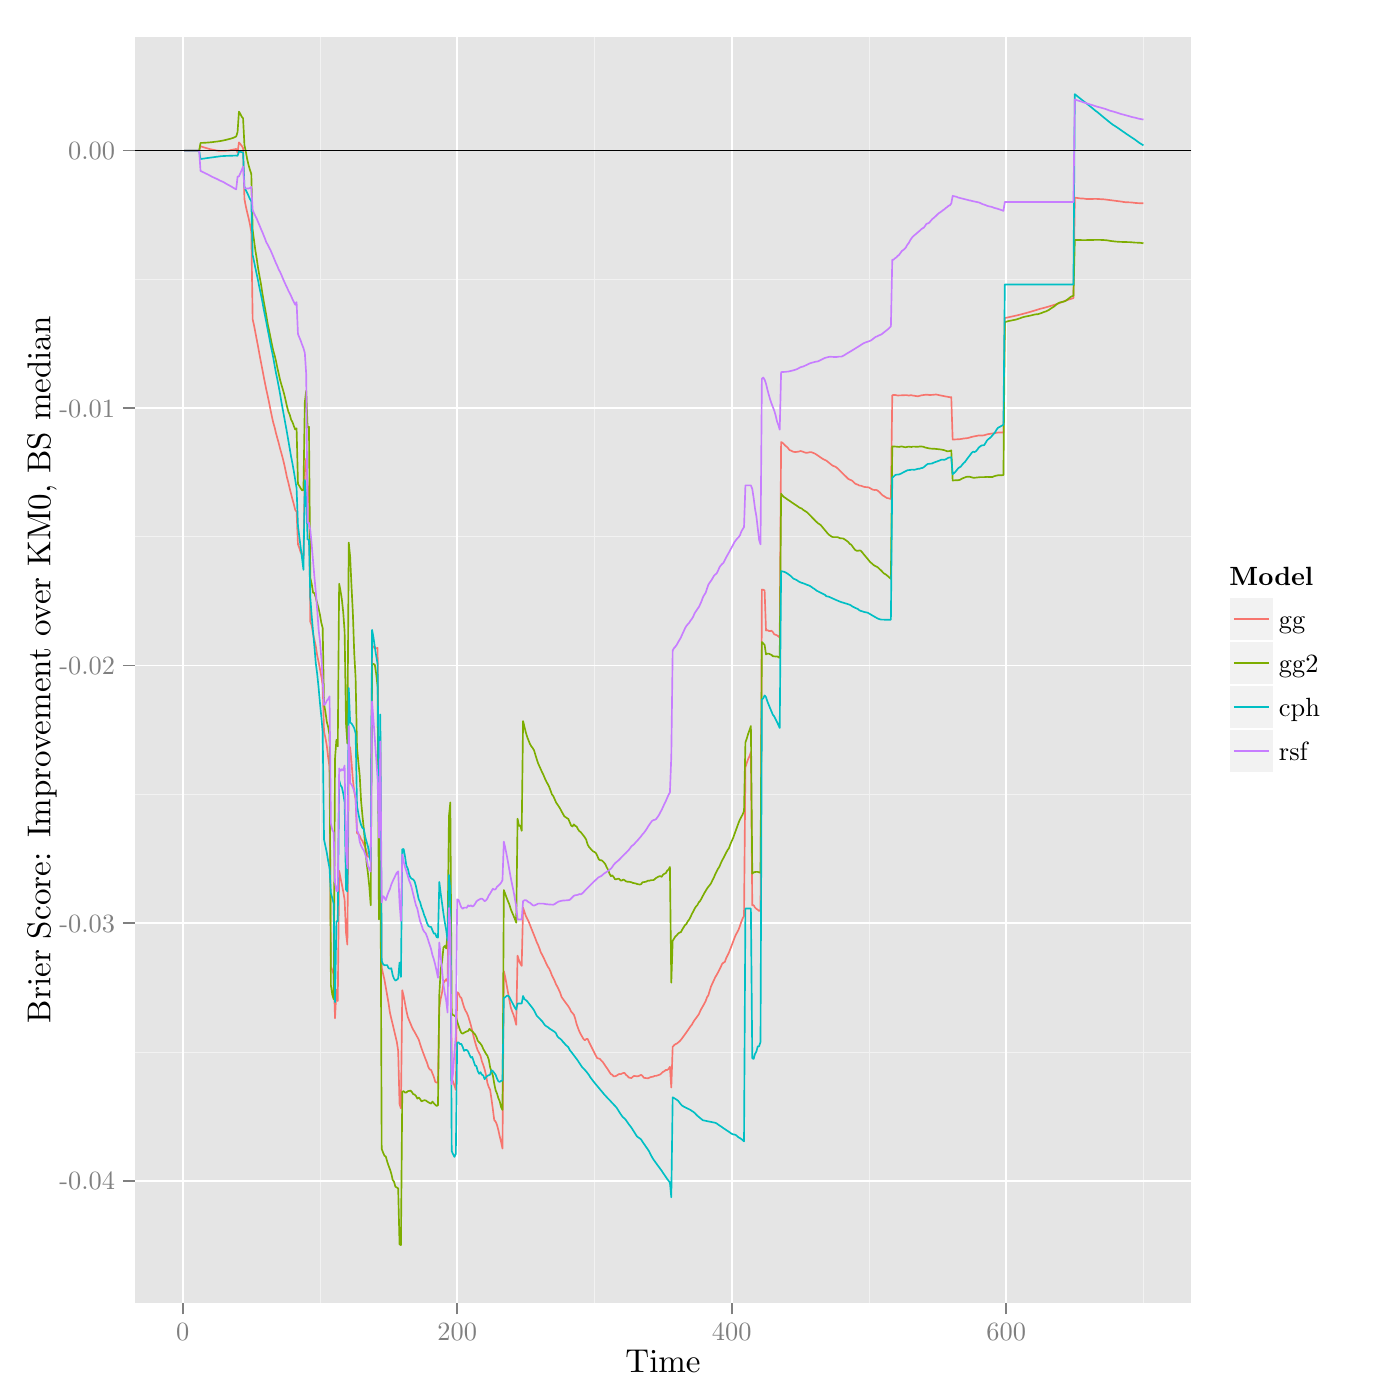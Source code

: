 % Created by tikzDevice version 0.7.0 on 2015-01-16 16:20:10
% !TEX encoding = UTF-8 Unicode
\documentclass[11pt]{memoir}
\nonstopmode

\usepackage{tikz}

\usepackage[active,tightpage,psfixbb]{preview}

\PreviewEnvironment{pgfpicture}

\setlength\PreviewBorder{0pt}

\usepackage{amsmath}
\newcommand{\SweaveOpts}[1]{}  % do not interfere with LaTeX
\newcommand{\SweaveInput}[1]{} % because they are not real TeX commands
\newcommand{\Sexpr}[1]{}       % will only be parsed by R


\usepackage{geometry}
\usepackage{amsmath}
\usepackage{lscape}
\geometry{verbose,tmargin=2.5cm,bmargin=2.5cm,lmargin=2.5cm,rmargin=2.5cm}


\begin{document}

\begin{tikzpicture}[x=1pt,y=1pt]
\definecolor[named]{fillColor}{rgb}{1.00,1.00,1.00}
\path[use as bounding box,fill=fillColor,fill opacity=0.00] (0,0) rectangle (505.89,505.89);
\begin{scope}
\path[clip] (  0.00,  0.00) rectangle (505.89,505.89);
\definecolor[named]{drawColor}{rgb}{1.00,1.00,1.00}
\definecolor[named]{fillColor}{rgb}{1.00,1.00,1.00}

\path[draw=drawColor,line width= 0.6pt,line join=round,line cap=round,fill=fillColor] (  0.00,  0.00) rectangle (505.89,505.89);
\end{scope}
\begin{scope}
\path[clip] ( 48.65, 35.17) rectangle (430.54,492.64);
\definecolor[named]{fillColor}{rgb}{0.90,0.90,0.90}

\path[fill=fillColor] ( 48.65, 35.17) rectangle (430.54,492.64);
\definecolor[named]{drawColor}{rgb}{0.95,0.95,0.95}

\path[draw=drawColor,line width= 0.3pt,line join=round] ( 48.65,125.76) --
	(430.54,125.76);

\path[draw=drawColor,line width= 0.3pt,line join=round] ( 48.65,218.82) --
	(430.54,218.82);

\path[draw=drawColor,line width= 0.3pt,line join=round] ( 48.65,311.88) --
	(430.54,311.88);

\path[draw=drawColor,line width= 0.3pt,line join=round] ( 48.65,404.94) --
	(430.54,404.94);

\path[draw=drawColor,line width= 0.3pt,line join=round] (115.61, 35.17) --
	(115.61,492.64);

\path[draw=drawColor,line width= 0.3pt,line join=round] (214.80, 35.17) --
	(214.80,492.64);

\path[draw=drawColor,line width= 0.3pt,line join=round] (313.99, 35.17) --
	(313.99,492.64);

\path[draw=drawColor,line width= 0.3pt,line join=round] (413.18, 35.17) --
	(413.18,492.64);
\definecolor[named]{drawColor}{rgb}{1.00,1.00,1.00}

\path[draw=drawColor,line width= 0.6pt,line join=round] ( 48.65, 79.23) --
	(430.54, 79.23);

\path[draw=drawColor,line width= 0.6pt,line join=round] ( 48.65,172.29) --
	(430.54,172.29);

\path[draw=drawColor,line width= 0.6pt,line join=round] ( 48.65,265.35) --
	(430.54,265.35);

\path[draw=drawColor,line width= 0.6pt,line join=round] ( 48.65,358.41) --
	(430.54,358.41);

\path[draw=drawColor,line width= 0.6pt,line join=round] ( 48.65,451.46) --
	(430.54,451.46);

\path[draw=drawColor,line width= 0.6pt,line join=round] ( 66.01, 35.17) --
	( 66.01,492.64);

\path[draw=drawColor,line width= 0.6pt,line join=round] (165.20, 35.17) --
	(165.20,492.64);

\path[draw=drawColor,line width= 0.6pt,line join=round] (264.39, 35.17) --
	(264.39,492.64);

\path[draw=drawColor,line width= 0.6pt,line join=round] (363.58, 35.17) --
	(363.58,492.64);
\definecolor[named]{drawColor}{rgb}{0.97,0.46,0.43}

\path[draw=drawColor,line width= 0.6pt,line join=round] ( 66.51,451.46) --
	( 67.00,451.46) --
	( 67.50,451.46) --
	( 67.99,451.46) --
	( 68.49,451.46) --
	( 68.99,451.46) --
	( 69.48,451.46) --
	( 69.98,451.46) --
	( 70.47,451.46) --
	( 70.97,451.46) --
	( 71.47,451.46) --
	( 71.96,451.46) --
	( 72.46,453.05) --
	( 72.95,452.88) --
	( 73.45,452.71) --
	( 73.95,452.56) --
	( 74.44,452.41) --
	( 74.94,452.26) --
	( 75.43,452.12) --
	( 75.93,451.99) --
	( 76.43,451.88) --
	( 76.92,451.77) --
	( 77.42,451.67) --
	( 77.91,451.58) --
	( 78.41,451.49) --
	( 78.91,451.42) --
	( 79.40,451.38) --
	( 79.90,451.36) --
	( 80.39,451.35) --
	( 80.89,451.36) --
	( 81.39,451.41) --
	( 81.88,451.45) --
	( 82.38,451.47) --
	( 82.87,451.51) --
	( 83.37,451.65) --
	( 83.86,451.76) --
	( 84.36,451.85) --
	( 84.86,451.93) --
	( 85.35,452.10) --
	( 85.85,450.69) --
	( 86.34,454.45) --
	( 86.84,453.87) --
	( 87.34,453.16) --
	( 87.83,452.41) --
	( 88.33,433.94) --
	( 88.82,431.38) --
	( 89.32,429.14) --
	( 89.82,427.11) --
	( 90.31,424.86) --
	( 90.81,422.02) --
	( 91.30,390.47) --
	( 91.80,388.28) --
	( 92.30,385.63) --
	( 92.79,383.08) --
	( 93.29,380.44) --
	( 93.78,377.76) --
	( 94.28,375.06) --
	( 94.78,372.54) --
	( 95.27,369.92) --
	( 95.77,367.36) --
	( 96.26,364.94) --
	( 96.76,362.70) --
	( 97.26,360.29) --
	( 97.75,357.78) --
	( 98.25,355.35) --
	( 98.74,353.16) --
	( 99.24,351.45) --
	( 99.74,349.31) --
	(100.23,347.51) --
	(100.73,345.70) --
	(101.22,343.72) --
	(101.72,341.98) --
	(102.22,340.10) --
	(102.71,338.06) --
	(103.21,335.76) --
	(103.70,333.38) --
	(104.20,331.47) --
	(104.69,329.35) --
	(105.19,327.39) --
	(105.69,325.41) --
	(106.18,323.64) --
	(106.68,321.64) --
	(107.17,320.97) --
	(107.67,309.20) --
	(108.17,307.83) --
	(108.66,306.28) --
	(109.16,305.47) --
	(109.65,303.93) --
	(110.15,335.05) --
	(110.65,340.19) --
	(111.14,330.81) --
	(111.64,328.45) --
	(112.13,281.24) --
	(112.63,279.88) --
	(113.13,276.76) --
	(113.62,274.63) --
	(114.12,272.31) --
	(114.61,269.07) --
	(115.11,266.81) --
	(115.61,264.17) --
	(116.10,261.47) --
	(116.60,258.31) --
	(117.09,241.42) --
	(117.59,239.27) --
	(118.09,236.44) --
	(118.58,232.19) --
	(119.08,228.66) --
	(119.57,156.57) --
	(120.07,155.40) --
	(120.57,153.83) --
	(121.06,137.91) --
	(121.56,148.30) --
	(122.05,144.17) --
	(122.55,191.23) --
	(123.05,188.57) --
	(123.54,186.23) --
	(124.04,183.66) --
	(124.53,180.72) --
	(125.03,168.82) --
	(125.52,164.56) --
	(126.02,228.06) --
	(126.52,235.88) --
	(127.01,230.56) --
	(127.51,224.10) --
	(128.00,219.94) --
	(128.50,216.95) --
	(129.00,204.93) --
	(129.49,204.47) --
	(129.99,203.88) --
	(130.48,202.66) --
	(130.98,202.00) --
	(131.48,200.70) --
	(131.97,199.72) --
	(132.47,198.09) --
	(132.96,196.25) --
	(133.46,196.37) --
	(133.96,195.51) --
	(134.45,271.29) --
	(134.95,272.29) --
	(135.44,272.03) --
	(135.94,271.58) --
	(136.44,271.76) --
	(136.93,214.66) --
	(137.43,239.63) --
	(137.92,156.25) --
	(138.42,153.99) --
	(138.92,151.88) --
	(139.41,149.08) --
	(139.91,146.23) --
	(140.40,143.41) --
	(140.90,139.98) --
	(141.40,137.81) --
	(141.89,135.79) --
	(142.39,133.66) --
	(142.88,131.60) --
	(143.38,129.46) --
	(143.88,126.15) --
	(144.37,106.97) --
	(144.87,105.36) --
	(145.36,148.07) --
	(145.86,145.99) --
	(146.35,143.31) --
	(146.85,140.65) --
	(147.35,138.44) --
	(147.84,137.20) --
	(148.34,135.99) --
	(148.83,134.81) --
	(149.33,133.77) --
	(149.83,132.98) --
	(150.32,132.04) --
	(150.82,131.12) --
	(151.31,130.24) --
	(151.81,128.62) --
	(152.31,127.10) --
	(152.80,125.74) --
	(153.30,124.42) --
	(153.79,123.14) --
	(154.29,121.88) --
	(154.79,120.29) --
	(155.28,119.44) --
	(155.78,119.26) --
	(156.27,118.00) --
	(156.77,116.76) --
	(157.27,114.94) --
	(157.76,114.72) --
	(158.26,114.75) --
	(158.75,141.92) --
	(159.25,145.03) --
	(159.75,147.31) --
	(160.24,150.63) --
	(160.74,151.37) --
	(161.23,152.07) --
	(161.73,151.20) --
	(162.23,187.87) --
	(162.72,188.40) --
	(163.22,116.21) --
	(163.71,115.09) --
	(164.21,113.61) --
	(164.71,112.06) --
	(165.20,147.36) --
	(165.70,146.99) --
	(166.19,145.73) --
	(166.69,145.32) --
	(167.18,143.61) --
	(167.68,141.93) --
	(168.18,140.71) --
	(168.67,139.93) --
	(169.17,138.67) --
	(169.66,137.11) --
	(170.16,135.38) --
	(170.66,133.35) --
	(171.15,131.26) --
	(171.65,129.41) --
	(172.14,127.71) --
	(172.64,126.31) --
	(173.14,125.36) --
	(173.63,124.36) --
	(174.13,122.37) --
	(174.62,121.10) --
	(175.12,119.47) --
	(175.62,117.37) --
	(176.11,114.64) --
	(176.61,113.11) --
	(177.10,112.15) --
	(177.60,108.72) --
	(178.10,105.03) --
	(178.59,101.17) --
	(179.09,100.60) --
	(179.58, 99.44) --
	(180.08, 97.55) --
	(180.58, 95.24) --
	(181.07, 93.25) --
	(181.57, 90.85) --
	(182.06,154.96) --
	(182.56,152.88) --
	(183.06,150.08) --
	(183.55,147.33) --
	(184.05,144.62) --
	(184.54,141.95) --
	(185.04,140.48) --
	(185.54,139.23) --
	(186.03,137.57) --
	(186.53,135.55) --
	(187.02,160.58) --
	(187.52,158.94) --
	(188.01,157.70) --
	(188.51,156.86) --
	(189.01,177.91) --
	(189.50,176.43) --
	(190.00,174.96) --
	(190.49,173.91) --
	(190.99,172.97) --
	(191.49,171.69) --
	(191.98,170.43) --
	(192.48,169.19) --
	(192.97,167.96) --
	(193.47,166.74) --
	(193.97,165.38) --
	(194.46,164.37) --
	(194.96,163.07) --
	(195.45,161.69) --
	(195.95,160.80) --
	(196.45,159.81) --
	(196.94,158.71) --
	(197.44,157.62) --
	(197.93,156.60) --
	(198.43,155.90) --
	(198.93,154.79) --
	(199.42,153.45) --
	(199.92,152.45) --
	(200.41,151.47) --
	(200.91,150.21) --
	(201.41,149.34) --
	(201.90,148.30) --
	(202.40,147.21) --
	(202.89,145.71) --
	(203.39,144.96) --
	(203.89,144.26) --
	(204.38,143.58) --
	(204.88,142.91) --
	(205.37,142.25) --
	(205.87,141.45) --
	(206.37,140.40) --
	(206.86,139.82) --
	(207.36,139.24) --
	(207.85,137.83) --
	(208.35,135.85) --
	(208.84,134.48) --
	(209.34,133.16) --
	(209.84,132.19) --
	(210.33,131.32) --
	(210.83,130.47) --
	(211.32,129.96) --
	(211.82,130.42) --
	(212.32,130.49) --
	(212.81,129.44) --
	(213.31,128.40) --
	(213.80,127.39) --
	(214.30,126.40) --
	(214.80,125.42) --
	(215.29,124.47) --
	(215.79,123.54) --
	(216.28,123.40) --
	(216.78,123.26) --
	(217.28,122.64) --
	(217.77,122.18) --
	(218.27,121.44) --
	(218.76,120.71) --
	(219.26,120.00) --
	(219.76,119.29) --
	(220.25,118.47) --
	(220.75,117.75) --
	(221.24,117.51) --
	(221.74,116.94) --
	(222.24,116.97) --
	(222.73,117.16) --
	(223.23,117.50) --
	(223.72,117.79) --
	(224.22,117.74) --
	(224.72,117.94) --
	(225.21,118.16) --
	(225.71,118.17) --
	(226.20,117.48) --
	(226.70,117.11) --
	(227.20,116.54) --
	(227.69,116.42) --
	(228.19,116.33) --
	(228.68,116.83) --
	(229.18,117.13) --
	(229.67,117.03) --
	(230.17,116.95) --
	(230.67,117.02) --
	(231.16,117.24) --
	(231.66,117.49) --
	(232.15,117.11) --
	(232.65,116.45) --
	(233.15,116.35) --
	(233.64,116.30) --
	(234.14,116.23) --
	(234.63,116.45) --
	(235.13,116.69) --
	(235.63,116.77) --
	(236.12,116.87) --
	(236.62,117.12) --
	(237.11,117.13) --
	(237.61,117.29) --
	(238.11,117.46) --
	(238.60,117.67) --
	(239.10,118.13) --
	(239.59,118.59) --
	(240.09,118.84) --
	(240.59,119.28) --
	(241.08,119.26) --
	(241.58,119.61) --
	(242.07,120.42) --
	(242.57,112.89) --
	(243.07,127.61) --
	(243.56,128.17) --
	(244.06,128.59) --
	(244.55,128.78) --
	(245.05,129.18) --
	(245.55,129.59) --
	(246.04,130.14) --
	(246.54,130.79) --
	(247.03,131.47) --
	(247.53,132.15) --
	(248.02,132.85) --
	(248.52,133.56) --
	(249.02,134.29) --
	(249.51,135.03) --
	(250.01,135.63) --
	(250.50,136.53) --
	(251.00,137.33) --
	(251.50,137.98) --
	(251.99,138.65) --
	(252.49,139.32) --
	(252.98,140.43) --
	(253.48,141.43) --
	(253.98,142.29) --
	(254.47,143.17) --
	(254.97,144.10) --
	(255.46,145.50) --
	(255.96,146.26) --
	(256.46,147.93) --
	(256.95,149.50) --
	(257.45,150.57) --
	(257.94,151.65) --
	(258.44,152.74) --
	(258.94,153.57) --
	(259.43,154.46) --
	(259.93,155.47) --
	(260.42,156.43) --
	(260.92,157.56) --
	(261.42,158.02) --
	(261.91,158.30) --
	(262.41,159.66) --
	(262.90,160.67) --
	(263.40,161.69) --
	(263.90,162.96) --
	(264.39,164.25) --
	(264.89,165.56) --
	(265.38,166.88) --
	(265.88,168.08) --
	(266.38,168.99) --
	(266.87,169.91) --
	(267.37,171.28) --
	(267.86,172.72) --
	(268.36,174.03) --
	(268.85,174.87) --
	(269.35,228.62) --
	(269.85,230.22) --
	(270.34,231.63) --
	(270.84,232.64) --
	(271.33,234.15) --
	(271.83,178.76) --
	(272.33,178.77) --
	(272.82,177.94) --
	(273.32,177.46) --
	(273.81,177.16) --
	(274.31,176.70) --
	(274.81,177.04) --
	(275.30,292.85) --
	(275.80,292.79) --
	(276.29,292.52) --
	(276.79,278.05) --
	(277.29,278.21) --
	(277.78,277.89) --
	(278.28,277.85) --
	(278.77,277.97) --
	(279.27,277.48) --
	(279.77,276.68) --
	(280.26,276.51) --
	(280.76,276.32) --
	(281.25,275.94) --
	(281.75,275.53) --
	(282.25,346.17) --
	(282.74,345.93) --
	(283.24,345.40) --
	(283.73,344.87) --
	(284.23,344.48) --
	(284.73,344.00) --
	(285.22,343.31) --
	(285.72,343.09) --
	(286.21,342.86) --
	(286.71,342.62) --
	(287.21,342.57) --
	(287.70,342.58) --
	(288.20,342.63) --
	(288.69,342.73) --
	(289.19,342.90) --
	(289.68,342.82) --
	(290.18,342.63) --
	(290.68,342.45) --
	(291.17,342.26) --
	(291.67,342.29) --
	(292.16,342.39) --
	(292.66,342.49) --
	(293.16,342.50) --
	(293.65,342.30) --
	(294.15,342.11) --
	(294.64,341.88) --
	(295.14,341.54) --
	(295.64,341.20) --
	(296.13,340.86) --
	(296.63,340.53) --
	(297.12,340.19) --
	(297.62,339.88) --
	(298.12,339.67) --
	(298.61,339.44) --
	(299.11,339.03) --
	(299.60,338.63) --
	(300.10,338.23) --
	(300.60,337.82) --
	(301.09,337.51) --
	(301.59,337.37) --
	(302.08,337.10) --
	(302.58,336.70) --
	(303.08,336.22) --
	(303.57,335.73) --
	(304.07,335.24) --
	(304.56,334.75) --
	(305.06,334.27) --
	(305.56,333.78) --
	(306.05,333.29) --
	(306.55,332.80) --
	(307.04,332.58) --
	(307.54,332.39) --
	(308.04,332.09) --
	(308.53,331.59) --
	(309.03,331.12) --
	(309.52,330.89) --
	(310.02,330.76) --
	(310.51,330.42) --
	(311.01,330.39) --
	(311.51,330.22) --
	(312.00,330.02) --
	(312.50,329.91) --
	(312.99,329.86) --
	(313.49,329.82) --
	(313.99,329.73) --
	(314.48,329.44) --
	(314.98,329.15) --
	(315.47,328.93) --
	(315.97,328.83) --
	(316.47,328.88) --
	(316.96,328.73) --
	(317.46,328.34) --
	(317.95,327.93) --
	(318.45,327.34) --
	(318.95,326.90) --
	(319.44,326.59) --
	(319.94,326.27) --
	(320.43,325.95) --
	(320.93,325.85) --
	(321.43,325.72) --
	(321.92,325.59) --
	(322.42,363.08) --
	(322.91,363.16) --
	(323.41,363.15) --
	(323.91,363.06) --
	(324.40,362.99) --
	(324.90,363.00) --
	(325.39,363.02) --
	(325.89,363.04) --
	(326.39,363.06) --
	(326.88,363.09) --
	(327.38,363.12) --
	(327.87,363.05) --
	(328.37,362.96) --
	(328.87,363.04) --
	(329.36,363.05) --
	(329.86,362.96) --
	(330.35,362.88) --
	(330.85,362.80) --
	(331.34,362.72) --
	(331.84,362.71) --
	(332.34,362.86) --
	(332.83,363.01) --
	(333.33,363.08) --
	(333.82,363.15) --
	(334.32,363.22) --
	(334.82,363.26) --
	(335.31,363.23) --
	(335.81,363.13) --
	(336.30,363.16) --
	(336.80,363.20) --
	(337.30,363.24) --
	(337.79,363.29) --
	(338.29,363.34) --
	(338.78,363.22) --
	(339.28,363.12) --
	(339.78,363.01) --
	(340.27,362.91) --
	(340.77,362.81) --
	(341.26,362.71) --
	(341.76,362.62) --
	(342.26,362.53) --
	(342.75,362.44) --
	(343.25,362.36) --
	(343.74,362.40) --
	(344.24,347.05) --
	(344.74,347.07) --
	(345.23,347.10) --
	(345.73,347.13) --
	(346.22,347.16) --
	(346.72,347.19) --
	(347.22,347.25) --
	(347.71,347.34) --
	(348.21,347.43) --
	(348.70,347.48) --
	(349.20,347.53) --
	(349.70,347.59) --
	(350.19,347.73) --
	(350.69,347.88) --
	(351.18,348.03) --
	(351.68,348.13) --
	(352.17,348.23) --
	(352.67,348.32) --
	(353.17,348.42) --
	(353.66,348.52) --
	(354.16,348.54) --
	(354.65,348.54) --
	(355.15,348.54) --
	(355.65,348.60) --
	(356.14,348.77) --
	(356.64,348.93) --
	(357.13,349.02) --
	(357.63,349.09) --
	(358.13,349.17) --
	(358.62,349.25) --
	(359.12,349.33) --
	(359.61,349.42) --
	(360.11,349.50) --
	(360.61,349.58) --
	(361.10,349.58) --
	(361.60,349.59) --
	(362.09,349.59) --
	(362.59,349.60) --
	(363.09,390.97) --
	(363.58,391.07) --
	(364.08,391.17) --
	(364.57,391.27) --
	(365.07,391.38) --
	(365.57,391.49) --
	(366.06,391.60) --
	(366.56,391.71) --
	(367.05,391.83) --
	(367.55,391.94) --
	(368.05,392.07) --
	(368.54,392.19) --
	(369.04,392.31) --
	(369.53,392.44) --
	(370.03,392.57) --
	(370.53,392.71) --
	(371.02,392.84) --
	(371.52,392.98) --
	(372.01,393.12) --
	(372.51,393.26) --
	(373.00,393.41) --
	(373.50,393.56) --
	(374.00,393.71) --
	(374.49,393.86) --
	(374.99,394.01) --
	(375.48,394.17) --
	(375.98,394.33) --
	(376.48,394.45) --
	(376.97,394.57) --
	(377.47,394.70) --
	(377.96,394.84) --
	(378.46,394.98) --
	(378.96,395.13) --
	(379.45,395.27) --
	(379.95,395.42) --
	(380.44,395.56) --
	(380.94,395.72) --
	(381.44,395.87) --
	(381.93,396.02) --
	(382.43,396.21) --
	(382.92,396.40) --
	(383.42,396.60) --
	(383.92,396.80) --
	(384.41,397.01) --
	(384.91,397.21) --
	(385.40,397.39) --
	(385.90,397.54) --
	(386.40,397.70) --
	(386.89,397.85) --
	(387.39,398.01) --
	(387.88,398.18) --
	(388.38,434.48) --
	(388.88,434.39) --
	(389.37,434.34) --
	(389.87,434.25) --
	(390.36,434.19) --
	(390.86,434.16) --
	(391.36,434.14) --
	(391.85,434.10) --
	(392.35,434.01) --
	(392.84,433.97) --
	(393.34,433.98) --
	(393.83,433.99) --
	(394.33,433.99) --
	(394.83,434.00) --
	(395.32,434.01) --
	(395.82,434.01) --
	(396.31,434.01) --
	(396.81,433.98) --
	(397.31,433.95) --
	(397.80,433.91) --
	(398.30,433.86) --
	(398.79,433.87) --
	(399.29,433.81) --
	(399.79,433.75) --
	(400.28,433.68) --
	(400.78,433.62) --
	(401.27,433.55) --
	(401.77,433.49) --
	(402.27,433.42) --
	(402.76,433.36) --
	(403.26,433.29) --
	(403.75,433.23) --
	(404.25,433.17) --
	(404.75,433.11) --
	(405.24,433.04) --
	(405.74,432.94) --
	(406.23,432.88) --
	(406.73,432.81) --
	(407.23,432.78) --
	(407.72,432.78) --
	(408.22,432.76) --
	(408.71,432.73) --
	(409.21,432.69) --
	(409.71,432.62) --
	(410.20,432.56) --
	(410.70,432.52) --
	(411.19,432.49) --
	(411.69,432.46) --
	(412.19,432.44) --
	(412.68,432.45) --
	(413.18,432.47);
\definecolor[named]{drawColor}{rgb}{0.49,0.68,0.00}

\path[draw=drawColor,line width= 0.6pt,line join=round] ( 66.51,451.46) --
	( 67.00,451.46) --
	( 67.50,451.46) --
	( 67.99,451.46) --
	( 68.49,451.46) --
	( 68.99,451.46) --
	( 69.48,451.46) --
	( 69.98,451.46) --
	( 70.47,451.46) --
	( 70.97,451.46) --
	( 71.47,451.46) --
	( 71.96,451.46) --
	( 72.46,454.23) --
	( 72.95,454.25) --
	( 73.45,454.27) --
	( 73.95,454.30) --
	( 74.44,454.33) --
	( 74.94,454.36) --
	( 75.43,454.40) --
	( 75.93,454.45) --
	( 76.43,454.50) --
	( 76.92,454.55) --
	( 77.42,454.62) --
	( 77.91,454.69) --
	( 78.41,454.74) --
	( 78.91,454.81) --
	( 79.40,454.89) --
	( 79.90,454.97) --
	( 80.39,455.06) --
	( 80.89,455.17) --
	( 81.39,455.29) --
	( 81.88,455.40) --
	( 82.38,455.53) --
	( 82.87,455.66) --
	( 83.37,455.78) --
	( 83.86,455.94) --
	( 84.36,456.10) --
	( 84.86,456.33) --
	( 85.35,456.57) --
	( 85.85,458.20) --
	( 86.34,465.55) --
	( 86.84,464.76) --
	( 87.34,463.70) --
	( 87.83,463.15) --
	( 88.33,453.45) --
	( 88.82,451.09) --
	( 89.32,448.41) --
	( 89.82,446.22) --
	( 90.31,444.54) --
	( 90.81,443.00) --
	( 91.30,422.91) --
	( 91.80,418.95) --
	( 92.30,415.25) --
	( 92.79,412.28) --
	( 93.29,408.79) --
	( 93.78,406.06) --
	( 94.28,403.38) --
	( 94.78,400.06) --
	( 95.27,397.16) --
	( 95.77,394.44) --
	( 96.26,391.74) --
	( 96.76,388.65) --
	( 97.26,386.44) --
	( 97.75,383.90) --
	( 98.25,381.46) --
	( 98.74,379.19) --
	( 99.24,377.44) --
	( 99.74,375.40) --
	(100.23,372.95) --
	(100.73,370.74) --
	(101.22,368.53) --
	(101.72,366.79) --
	(102.22,365.14) --
	(102.71,363.37) --
	(103.21,361.20) --
	(103.70,359.06) --
	(104.20,357.10) --
	(104.69,356.06) --
	(105.19,354.23) --
	(105.69,353.35) --
	(106.18,351.93) --
	(106.68,350.70) --
	(107.17,351.12) --
	(107.67,331.02) --
	(108.17,330.28) --
	(108.66,329.43) --
	(109.16,328.69) --
	(109.65,328.89) --
	(110.15,360.57) --
	(110.65,364.68) --
	(111.14,351.45) --
	(111.64,351.68) --
	(112.13,297.00) --
	(112.63,294.94) --
	(113.13,291.72) --
	(113.62,291.57) --
	(114.12,289.96) --
	(114.61,287.91) --
	(115.11,286.12) --
	(115.61,283.77) --
	(116.10,280.89) --
	(116.60,278.95) --
	(117.09,251.44) --
	(117.59,248.67) --
	(118.09,245.03) --
	(118.58,243.19) --
	(119.08,240.23) --
	(119.57,149.86) --
	(120.07,146.51) --
	(120.57,144.83) --
	(121.06,231.79) --
	(121.56,238.55) --
	(122.05,236.17) --
	(122.55,294.95) --
	(123.05,292.34) --
	(123.54,289.25) --
	(124.04,284.48) --
	(124.53,277.53) --
	(125.03,244.37) --
	(125.52,237.18) --
	(126.02,309.82) --
	(126.52,304.79) --
	(127.01,294.18) --
	(127.51,284.28) --
	(128.00,269.90) --
	(128.50,260.85) --
	(129.00,235.80) --
	(129.49,230.46) --
	(129.99,225.56) --
	(130.48,216.43) --
	(130.98,211.03) --
	(131.48,206.19) --
	(131.97,200.28) --
	(132.47,194.05) --
	(132.96,190.28) --
	(133.46,185.44) --
	(133.96,178.77) --
	(134.45,265.59) --
	(134.95,266.00) --
	(135.44,265.64) --
	(135.94,262.36) --
	(136.44,257.89) --
	(136.93,173.66) --
	(137.43,205.64) --
	(137.92, 90.73) --
	(138.42, 89.44) --
	(138.92, 88.29) --
	(139.41, 87.98) --
	(139.91, 86.17) --
	(140.40, 84.71) --
	(140.90, 83.35) --
	(141.40, 81.80) --
	(141.89, 79.55) --
	(142.39, 78.85) --
	(142.88, 77.06) --
	(143.38, 76.80) --
	(143.88, 76.45) --
	(144.37, 56.27) --
	(144.87, 55.97) --
	(145.36,111.43) --
	(145.86,111.60) --
	(146.35,111.07) --
	(146.85,111.14) --
	(147.35,111.57) --
	(147.84,111.68) --
	(148.34,111.82) --
	(148.83,111.28) --
	(149.33,110.51) --
	(149.83,110.37) --
	(150.32,109.85) --
	(150.82,108.90) --
	(151.31,109.30) --
	(151.81,108.74) --
	(152.31,107.92) --
	(152.80,108.15) --
	(153.30,108.29) --
	(153.79,108.28) --
	(154.29,107.92) --
	(154.79,107.59) --
	(155.28,107.30) --
	(155.78,107.12) --
	(156.27,107.84) --
	(156.77,107.22) --
	(157.27,106.71) --
	(157.76,106.27) --
	(158.26,106.47) --
	(158.75,146.66) --
	(159.25,155.68) --
	(159.75,158.47) --
	(160.24,163.49) --
	(160.74,164.06) --
	(161.23,163.17) --
	(161.73,168.62) --
	(162.23,210.95) --
	(162.72,215.93) --
	(163.22,139.75) --
	(163.71,139.09) --
	(164.21,138.91) --
	(164.71,138.44) --
	(165.20,136.81) --
	(165.70,135.25) --
	(166.19,133.75) --
	(166.69,132.69) --
	(167.18,132.36) --
	(167.68,132.70) --
	(168.18,132.98) --
	(168.67,133.20) --
	(169.17,133.36) --
	(169.66,134.15) --
	(170.16,133.52) --
	(170.66,133.26) --
	(171.15,132.63) --
	(171.65,132.12) --
	(172.14,131.23) --
	(172.64,129.82) --
	(173.14,129.26) --
	(173.63,128.75) --
	(174.13,128.04) --
	(174.62,126.85) --
	(175.12,125.99) --
	(175.62,125.09) --
	(176.11,124.41) --
	(176.61,123.02) --
	(177.10,120.24) --
	(177.60,118.61) --
	(178.10,117.26) --
	(178.59,114.37) --
	(179.09,111.91) --
	(179.58,110.78) --
	(180.08,109.10) --
	(180.58,107.89) --
	(181.07,105.79) --
	(181.57,104.83) --
	(182.06,184.27) --
	(182.56,182.88) --
	(183.06,181.51) --
	(183.55,180.27) --
	(184.05,179.07) --
	(184.54,177.46) --
	(185.04,176.19) --
	(185.54,175.04) --
	(186.03,173.83) --
	(186.53,172.47) --
	(187.02,210.04) --
	(187.52,207.52) --
	(188.01,207.54) --
	(188.51,205.67) --
	(189.01,245.33) --
	(189.50,243.30) --
	(190.00,241.24) --
	(190.49,239.61) --
	(190.99,238.31) --
	(191.49,237.08) --
	(191.98,236.22) --
	(192.48,235.60) --
	(192.97,234.76) --
	(193.47,233.11) --
	(193.97,231.48) --
	(194.46,230.03) --
	(194.96,228.91) --
	(195.45,227.81) --
	(195.95,226.73) --
	(196.45,225.67) --
	(196.94,224.49) --
	(197.44,223.42) --
	(197.93,222.57) --
	(198.43,221.57) --
	(198.93,220.25) --
	(199.42,218.89) --
	(199.92,218.24) --
	(200.41,217.14) --
	(200.91,215.97) --
	(201.41,215.23) --
	(201.90,214.51) --
	(202.40,213.68) --
	(202.89,212.75) --
	(203.39,211.85) --
	(203.89,210.96) --
	(204.38,210.58) --
	(204.88,210.26) --
	(205.37,209.96) --
	(205.87,208.79) --
	(206.37,207.57) --
	(206.86,207.24) --
	(207.36,207.99) --
	(207.85,207.46) --
	(208.35,207.21) --
	(208.84,206.28) --
	(209.34,205.56) --
	(209.84,205.22) --
	(210.33,204.59) --
	(210.83,203.95) --
	(211.32,203.31) --
	(211.82,202.47) --
	(212.32,200.77) --
	(212.81,199.88) --
	(213.31,199.31) --
	(213.80,198.75) --
	(214.30,198.25) --
	(214.80,198.02) --
	(215.29,197.66) --
	(215.79,196.74) --
	(216.28,195.52) --
	(216.78,195.04) --
	(217.28,195.05) --
	(217.77,194.73) --
	(218.27,194.20) --
	(218.76,193.56) --
	(219.26,192.41) --
	(219.76,191.58) --
	(220.25,190.17) --
	(220.75,189.29) --
	(221.24,189.59) --
	(221.74,188.98) --
	(222.24,188.15) --
	(222.73,188.19) --
	(223.23,188.33) --
	(223.72,188.33) --
	(224.22,187.74) --
	(224.72,187.71) --
	(225.21,188.09) --
	(225.71,187.81) --
	(226.20,187.41) --
	(226.70,187.29) --
	(227.20,187.27) --
	(227.69,187.19) --
	(228.19,187.08) --
	(228.68,186.84) --
	(229.18,186.75) --
	(229.67,186.66) --
	(230.17,186.46) --
	(230.67,186.35) --
	(231.16,186.26) --
	(231.66,186.39) --
	(232.15,187.06) --
	(232.65,187.14) --
	(233.15,187.23) --
	(233.64,187.35) --
	(234.14,187.70) --
	(234.63,187.63) --
	(235.13,187.80) --
	(235.63,187.86) --
	(236.12,187.85) --
	(236.62,188.25) --
	(237.11,188.67) --
	(237.61,188.93) --
	(238.11,189.21) --
	(238.60,189.29) --
	(239.10,189.05) --
	(239.59,189.83) --
	(240.09,190.16) --
	(240.59,190.38) --
	(241.08,191.27) --
	(241.58,191.69) --
	(242.07,192.60) --
	(242.57,150.79) --
	(243.07,165.94) --
	(243.56,166.70) --
	(244.06,167.52) --
	(244.55,167.91) --
	(245.05,168.56) --
	(245.55,168.91) --
	(246.04,169.05) --
	(246.54,170.02) --
	(247.03,170.80) --
	(247.53,171.61) --
	(248.02,171.98) --
	(248.52,172.95) --
	(249.02,173.60) --
	(249.51,174.54) --
	(250.01,175.62) --
	(250.50,176.51) --
	(251.00,177.54) --
	(251.50,178.32) --
	(251.99,178.82) --
	(252.49,179.82) --
	(252.98,180.32) --
	(253.48,181.20) --
	(253.98,182.18) --
	(254.47,183.10) --
	(254.97,183.92) --
	(255.46,184.76) --
	(255.96,185.44) --
	(256.46,186.05) --
	(256.95,186.74) --
	(257.45,187.85) --
	(257.94,188.73) --
	(258.44,189.98) --
	(258.94,190.98) --
	(259.43,191.92) --
	(259.93,192.65) --
	(260.42,193.84) --
	(260.92,194.95) --
	(261.42,195.82) --
	(261.91,196.83) --
	(262.41,197.80) --
	(262.90,198.69) --
	(263.40,199.42) --
	(263.90,200.76) --
	(264.39,201.95) --
	(264.89,203.02) --
	(265.38,204.41) --
	(265.88,205.77) --
	(266.38,207.17) --
	(266.87,208.52) --
	(267.37,209.76) --
	(267.86,210.67) --
	(268.36,211.62) --
	(268.85,212.80) --
	(269.35,237.60) --
	(269.85,239.02) --
	(270.34,240.70) --
	(270.84,242.08) --
	(271.33,243.54) --
	(271.83,190.18) --
	(272.33,190.63) --
	(272.82,190.80) --
	(273.32,190.83) --
	(273.81,190.82) --
	(274.31,190.67) --
	(274.81,190.50) --
	(275.30,273.89) --
	(275.80,273.38) --
	(276.29,272.84) --
	(276.79,269.40) --
	(277.29,269.69) --
	(277.78,269.70) --
	(278.28,269.43) --
	(278.77,269.26) --
	(279.27,268.76) --
	(279.77,268.72) --
	(280.26,268.66) --
	(280.76,268.72) --
	(281.25,268.44) --
	(281.75,268.13) --
	(282.25,327.48) --
	(282.74,326.80) --
	(283.24,326.32) --
	(283.73,325.98) --
	(284.23,325.64) --
	(284.73,325.30) --
	(285.22,324.96) --
	(285.72,324.62) --
	(286.21,324.28) --
	(286.71,323.94) --
	(287.21,323.61) --
	(287.70,323.27) --
	(288.20,322.94) --
	(288.69,322.60) --
	(289.19,322.28) --
	(289.68,322.18) --
	(290.18,321.69) --
	(290.68,321.36) --
	(291.17,321.07) --
	(291.67,320.73) --
	(292.16,320.22) --
	(292.66,319.71) --
	(293.16,319.21) --
	(293.65,318.70) --
	(294.15,318.19) --
	(294.64,317.68) --
	(295.14,317.20) --
	(295.64,316.76) --
	(296.13,316.46) --
	(296.63,316.09) --
	(297.12,315.49) --
	(297.62,314.88) --
	(298.12,314.28) --
	(298.61,313.69) --
	(299.11,313.10) --
	(299.60,312.61) --
	(300.10,312.29) --
	(300.60,311.92) --
	(301.09,311.80) --
	(301.59,311.80) --
	(302.08,311.80) --
	(302.58,311.80) --
	(303.08,311.61) --
	(303.57,311.38) --
	(304.07,311.36) --
	(304.56,311.34) --
	(305.06,311.08) --
	(305.56,310.74) --
	(306.05,310.39) --
	(306.55,310.00) --
	(307.04,309.36) --
	(307.54,309.10) --
	(308.04,308.45) --
	(308.53,307.74) --
	(309.03,307.16) --
	(309.52,306.88) --
	(310.02,306.83) --
	(310.51,307.00) --
	(311.01,306.90) --
	(311.51,306.34) --
	(312.00,305.74) --
	(312.50,305.14) --
	(312.99,304.55) --
	(313.49,303.95) --
	(313.99,303.34) --
	(314.48,302.74) --
	(314.98,302.34) --
	(315.47,301.89) --
	(315.97,301.50) --
	(316.47,301.26) --
	(316.96,301.02) --
	(317.46,300.64) --
	(317.95,300.15) --
	(318.45,299.68) --
	(318.95,299.15) --
	(319.44,298.63) --
	(319.94,298.40) --
	(320.43,298.03) --
	(320.93,297.59) --
	(321.43,297.16) --
	(321.92,296.69) --
	(322.42,344.61) --
	(322.91,344.56) --
	(323.41,344.52) --
	(323.91,344.48) --
	(324.40,344.43) --
	(324.90,344.38) --
	(325.39,344.51) --
	(325.89,344.56) --
	(326.39,344.43) --
	(326.88,344.31) --
	(327.38,344.29) --
	(327.87,344.40) --
	(328.37,344.51) --
	(328.87,344.43) --
	(329.36,344.37) --
	(329.86,344.51) --
	(330.35,344.49) --
	(330.85,344.47) --
	(331.34,344.45) --
	(331.84,344.46) --
	(332.34,344.55) --
	(332.83,344.55) --
	(333.33,344.50) --
	(333.82,344.39) --
	(334.32,344.18) --
	(334.82,344.07) --
	(335.31,343.96) --
	(335.81,343.86) --
	(336.30,343.79) --
	(336.80,343.74) --
	(337.30,343.73) --
	(337.79,343.71) --
	(338.29,343.65) --
	(338.78,343.60) --
	(339.28,343.54) --
	(339.78,343.49) --
	(340.27,343.41) --
	(340.77,343.31) --
	(341.26,343.19) --
	(341.76,343.01) --
	(342.26,342.80) --
	(342.75,342.85) --
	(343.25,342.91) --
	(343.74,343.14) --
	(344.24,332.24) --
	(344.74,332.31) --
	(345.23,332.33) --
	(345.73,332.34) --
	(346.22,332.36) --
	(346.72,332.46) --
	(347.22,332.71) --
	(347.71,332.99) --
	(348.21,333.18) --
	(348.70,333.38) --
	(349.20,333.58) --
	(349.70,333.61) --
	(350.19,333.64) --
	(350.69,333.52) --
	(351.18,333.39) --
	(351.68,333.25) --
	(352.17,333.25) --
	(352.67,333.30) --
	(353.17,333.36) --
	(353.66,333.42) --
	(354.16,333.47) --
	(354.65,333.48) --
	(355.15,333.48) --
	(355.65,333.49) --
	(356.14,333.50) --
	(356.64,333.58) --
	(357.13,333.53) --
	(357.63,333.52) --
	(358.13,333.50) --
	(358.62,333.51) --
	(359.12,333.75) --
	(359.61,333.92) --
	(360.11,334.02) --
	(360.61,334.14) --
	(361.10,334.15) --
	(361.60,334.16) --
	(362.09,334.18) --
	(362.59,334.19) --
	(363.09,389.43) --
	(363.58,389.60) --
	(364.08,389.78) --
	(364.57,389.89) --
	(365.07,389.99) --
	(365.57,390.09) --
	(366.06,390.19) --
	(366.56,390.29) --
	(367.05,390.40) --
	(367.55,390.53) --
	(368.05,390.72) --
	(368.54,390.85) --
	(369.04,391.08) --
	(369.53,391.23) --
	(370.03,391.36) --
	(370.53,391.48) --
	(371.02,391.58) --
	(371.52,391.69) --
	(372.01,391.77) --
	(372.51,391.89) --
	(373.00,392.01) --
	(373.50,392.14) --
	(374.00,392.26) --
	(374.49,392.32) --
	(374.99,392.34) --
	(375.48,392.50) --
	(375.98,392.66) --
	(376.48,392.82) --
	(376.97,393.07) --
	(377.47,393.21) --
	(377.96,393.36) --
	(378.46,393.59) --
	(378.96,393.86) --
	(379.45,394.21) --
	(379.95,394.53) --
	(380.44,394.85) --
	(380.94,395.18) --
	(381.44,395.62) --
	(381.93,396.01) --
	(382.43,396.33) --
	(382.92,396.58) --
	(383.42,396.70) --
	(383.92,396.80) --
	(384.41,396.90) --
	(384.91,397.11) --
	(385.40,397.42) --
	(385.90,397.79) --
	(386.40,398.22) --
	(386.89,398.59) --
	(387.39,398.84) --
	(387.88,399.02) --
	(388.38,419.13) --
	(388.88,419.16) --
	(389.37,419.14) --
	(389.87,419.15) --
	(390.36,419.14) --
	(390.86,419.13) --
	(391.36,419.12) --
	(391.85,419.11) --
	(392.35,419.12) --
	(392.84,419.14) --
	(393.34,419.15) --
	(393.83,419.16) --
	(394.33,419.17) --
	(394.83,419.18) --
	(395.32,419.19) --
	(395.82,419.20) --
	(396.31,419.21) --
	(396.81,419.21) --
	(397.31,419.20) --
	(397.80,419.19) --
	(398.30,419.17) --
	(398.79,419.14) --
	(399.29,419.11) --
	(399.79,419.08) --
	(400.28,419.00) --
	(400.78,418.91) --
	(401.27,418.83) --
	(401.77,418.76) --
	(402.27,418.70) --
	(402.76,418.64) --
	(403.26,418.59) --
	(403.75,418.55) --
	(404.25,418.52) --
	(404.75,418.49) --
	(405.24,418.47) --
	(405.74,418.46) --
	(406.23,418.44) --
	(406.73,418.43) --
	(407.23,418.41) --
	(407.72,418.40) --
	(408.22,418.39) --
	(408.71,418.35) --
	(409.21,418.31) --
	(409.71,418.26) --
	(410.20,418.22) --
	(410.70,418.20) --
	(411.19,418.19) --
	(411.69,418.18) --
	(412.19,418.12) --
	(412.68,418.05) --
	(413.18,417.98);
\definecolor[named]{drawColor}{rgb}{0.00,0.75,0.77}

\path[draw=drawColor,line width= 0.6pt,line join=round] ( 66.51,451.46) --
	( 67.00,451.46) --
	( 67.50,451.46) --
	( 67.99,451.46) --
	( 68.49,451.46) --
	( 68.99,451.46) --
	( 69.48,451.46) --
	( 69.98,451.46) --
	( 70.47,451.46) --
	( 70.97,451.46) --
	( 71.47,451.46) --
	( 71.96,451.46) --
	( 72.46,448.42) --
	( 72.95,448.49) --
	( 73.45,448.56) --
	( 73.95,448.63) --
	( 74.44,448.71) --
	( 74.94,448.78) --
	( 75.43,448.84) --
	( 75.93,448.91) --
	( 76.43,448.98) --
	( 76.92,449.04) --
	( 77.42,449.11) --
	( 77.91,449.19) --
	( 78.41,449.24) --
	( 78.91,449.32) --
	( 79.40,449.38) --
	( 79.90,449.47) --
	( 80.39,449.47) --
	( 80.89,449.53) --
	( 81.39,449.54) --
	( 81.88,449.55) --
	( 82.38,449.57) --
	( 82.87,449.58) --
	( 83.37,449.60) --
	( 83.86,449.61) --
	( 84.36,449.65) --
	( 84.86,449.65) --
	( 85.35,449.68) --
	( 85.85,449.56) --
	( 86.34,451.15) --
	( 86.84,451.02) --
	( 87.34,450.89) --
	( 87.83,450.73) --
	( 88.33,438.39) --
	( 88.82,437.22) --
	( 89.32,436.18) --
	( 89.82,435.11) --
	( 90.31,433.97) --
	( 90.81,433.23) --
	( 91.30,413.68) --
	( 91.80,411.43) --
	( 92.30,408.97) --
	( 92.79,406.65) --
	( 93.29,404.32) --
	( 93.78,401.81) --
	( 94.28,399.51) --
	( 94.78,397.02) --
	( 95.27,394.26) --
	( 95.77,391.76) --
	( 96.26,389.29) --
	( 96.76,386.66) --
	( 97.26,384.08) --
	( 97.75,381.49) --
	( 98.25,379.05) --
	( 98.74,376.61) --
	( 99.24,373.78) --
	( 99.74,371.04) --
	(100.23,368.73) --
	(100.73,366.15) --
	(101.22,363.41) --
	(101.72,360.44) --
	(102.22,357.69) --
	(102.71,355.04) --
	(103.21,352.31) --
	(103.70,349.58) --
	(104.20,346.65) --
	(104.69,343.78) --
	(105.19,340.85) --
	(105.69,338.32) --
	(106.18,335.56) --
	(106.68,332.51) --
	(107.17,329.46) --
	(107.67,315.82) --
	(108.17,311.88) --
	(108.66,307.95) --
	(109.16,303.99) --
	(109.65,299.95) --
	(110.15,332.43) --
	(110.65,326.90) --
	(111.14,310.88) --
	(111.64,310.88) --
	(112.13,289.99) --
	(112.63,283.26) --
	(113.13,277.52) --
	(113.62,272.12) --
	(114.12,266.16) --
	(114.61,262.42) --
	(115.11,257.50) --
	(115.61,251.97) --
	(116.10,246.95) --
	(116.60,241.47) --
	(117.09,202.50) --
	(117.59,200.18) --
	(118.09,197.77) --
	(118.58,194.76) --
	(119.08,192.09) --
	(119.57,183.20) --
	(120.07,181.33) --
	(120.57,179.35) --
	(121.06,143.75) --
	(121.56,172.98) --
	(122.05,172.98) --
	(122.55,223.98) --
	(123.05,222.14) --
	(123.54,221.42) --
	(124.04,219.12) --
	(124.53,216.02) --
	(125.03,184.36) --
	(125.52,183.76) --
	(126.02,257.27) --
	(126.52,244.80) --
	(127.01,244.49) --
	(127.51,243.68) --
	(128.00,242.74) --
	(128.50,240.90) --
	(129.00,214.76) --
	(129.49,211.95) --
	(129.99,209.54) --
	(130.48,207.79) --
	(130.98,206.70) --
	(131.48,206.28) --
	(131.97,203.49) --
	(132.47,201.69) --
	(132.96,200.02) --
	(133.46,196.69) --
	(133.96,194.49) --
	(134.45,278.29) --
	(134.95,275.56) --
	(135.44,272.04) --
	(135.94,268.87) --
	(136.44,265.98) --
	(136.93,203.63) --
	(137.43,247.71) --
	(137.92,158.64) --
	(138.42,157.49) --
	(138.92,157.11) --
	(139.41,157.14) --
	(139.91,157.14) --
	(140.40,156.04) --
	(140.90,155.84) --
	(141.40,156.01) --
	(141.89,153.54) --
	(142.39,152.21) --
	(142.88,151.56) --
	(143.38,151.84) --
	(143.88,152.31) --
	(144.37,158.05) --
	(144.87,152.86) --
	(145.36,199.03) --
	(145.86,199.08) --
	(146.35,196.45) --
	(146.85,192.99) --
	(147.35,192.06) --
	(147.84,189.88) --
	(148.34,188.75) --
	(148.83,188.34) --
	(149.33,188.09) --
	(149.83,187.34) --
	(150.32,185.60) --
	(150.82,183.23) --
	(151.31,180.90) --
	(151.81,179.90) --
	(152.31,178.03) --
	(152.80,176.79) --
	(153.30,175.14) --
	(153.79,173.97) --
	(154.29,172.37) --
	(154.79,171.31) --
	(155.28,170.99) --
	(155.78,170.95) --
	(156.27,169.70) --
	(156.77,168.53) --
	(157.27,168.59) --
	(157.76,167.28) --
	(158.26,167.10) --
	(158.75,187.18) --
	(159.25,183.04) --
	(159.75,179.44) --
	(160.24,175.78) --
	(160.74,172.55) --
	(161.23,169.84) --
	(161.73,166.12) --
	(162.23,189.69) --
	(162.72,184.57) --
	(163.22, 89.91) --
	(163.71, 88.84) --
	(164.21, 87.84) --
	(164.71, 88.97) --
	(165.20,129.17) --
	(165.70,129.23) --
	(166.19,128.61) --
	(166.69,128.68) --
	(167.18,127.62) --
	(167.68,126.17) --
	(168.18,126.50) --
	(168.67,126.48) --
	(169.17,125.93) --
	(169.66,124.75) --
	(170.16,123.71) --
	(170.66,123.94) --
	(171.15,122.43) --
	(171.65,120.88) --
	(172.14,120.65) --
	(172.64,118.81) --
	(173.14,117.87) --
	(173.63,118.45) --
	(174.13,117.56) --
	(174.62,117.27) --
	(175.12,115.93) --
	(175.62,116.60) --
	(176.11,117.15) --
	(176.61,117.33) --
	(177.10,117.59) --
	(177.60,119.16) --
	(178.10,118.85) --
	(178.59,118.21) --
	(179.09,117.52) --
	(179.58,116.18) --
	(180.08,115.14) --
	(180.58,114.98) --
	(181.07,115.30) --
	(181.57,115.44) --
	(182.06,145.35) --
	(182.56,145.51) --
	(183.06,146.00) --
	(183.55,146.13) --
	(184.05,145.66) --
	(184.54,144.69) --
	(185.04,143.71) --
	(185.54,142.74) --
	(186.03,141.77) --
	(186.53,141.06) --
	(187.02,143.29) --
	(187.52,143.29) --
	(188.01,143.29) --
	(188.51,143.29) --
	(189.01,146.00) --
	(189.50,144.87) --
	(190.00,144.51) --
	(190.49,144.08) --
	(190.99,143.44) --
	(191.49,142.81) --
	(191.98,142.18) --
	(192.48,141.55) --
	(192.97,140.80) --
	(193.47,139.78) --
	(193.97,138.83) --
	(194.46,138.32) --
	(194.96,137.82) --
	(195.45,137.32) --
	(195.95,136.82) --
	(196.45,136.07) --
	(196.94,135.40) --
	(197.44,135.03) --
	(197.93,134.80) --
	(198.43,134.31) --
	(198.93,133.99) --
	(199.42,133.67) --
	(199.92,133.35) --
	(200.41,133.04) --
	(200.91,132.51) --
	(201.41,131.38) --
	(201.90,130.87) --
	(202.40,130.55) --
	(202.89,130.13) --
	(203.39,129.47) --
	(203.89,128.95) --
	(204.38,128.35) --
	(204.88,127.93) --
	(205.37,127.48) --
	(205.87,126.45) --
	(206.37,125.86) --
	(206.86,125.21) --
	(207.36,124.55) --
	(207.85,123.90) --
	(208.35,123.25) --
	(208.84,122.57) --
	(209.34,121.80) --
	(209.84,121.04) --
	(210.33,120.29) --
	(210.83,119.79) --
	(211.32,119.29) --
	(211.82,118.73) --
	(212.32,118.09) --
	(212.81,117.44) --
	(213.31,116.62) --
	(213.80,115.96) --
	(214.30,115.30) --
	(214.80,114.68) --
	(215.29,114.08) --
	(215.79,113.48) --
	(216.28,112.89) --
	(216.78,112.29) --
	(217.28,111.69) --
	(217.77,111.14) --
	(218.27,110.49) --
	(218.76,109.96) --
	(219.26,109.42) --
	(219.76,108.86) --
	(220.25,108.39) --
	(220.75,107.85) --
	(221.24,107.32) --
	(221.74,106.79) --
	(222.24,106.26) --
	(222.73,105.73) --
	(223.23,104.97) --
	(223.72,104.17) --
	(224.22,103.38) --
	(224.72,102.66) --
	(225.21,102.08) --
	(225.71,101.70) --
	(226.20,101.11) --
	(226.70,100.39) --
	(227.20, 99.67) --
	(227.69, 99.03) --
	(228.19, 98.38) --
	(228.68, 97.59) --
	(229.18, 96.81) --
	(229.67, 96.02) --
	(230.17, 95.24) --
	(230.67, 94.87) --
	(231.16, 94.56) --
	(231.66, 94.13) --
	(232.15, 93.37) --
	(232.65, 92.63) --
	(233.15, 91.91) --
	(233.64, 91.19) --
	(234.14, 90.48) --
	(234.63, 89.70) --
	(235.13, 88.65) --
	(235.63, 87.72) --
	(236.12, 86.92) --
	(236.62, 86.22) --
	(237.11, 85.54) --
	(237.61, 84.86) --
	(238.11, 84.18) --
	(238.60, 83.51) --
	(239.10, 82.83) --
	(239.59, 82.08) --
	(240.09, 81.34) --
	(240.59, 80.60) --
	(241.08, 79.87) --
	(241.58, 79.23) --
	(242.07, 78.60) --
	(242.57, 73.25) --
	(243.07,109.36) --
	(243.56,109.10) --
	(244.06,108.79) --
	(244.55,108.47) --
	(245.05,108.11) --
	(245.55,107.46) --
	(246.04,106.81) --
	(246.54,106.33) --
	(247.03,106.04) --
	(247.53,105.79) --
	(248.02,105.55) --
	(248.52,105.30) --
	(249.02,105.06) --
	(249.51,104.80) --
	(250.01,104.43) --
	(250.50,104.16) --
	(251.00,103.74) --
	(251.50,103.21) --
	(251.99,102.71) --
	(252.49,102.30) --
	(252.98,101.89) --
	(253.48,101.49) --
	(253.98,101.09) --
	(254.47,100.99) --
	(254.97,100.88) --
	(255.46,100.78) --
	(255.96,100.67) --
	(256.46,100.57) --
	(256.95,100.47) --
	(257.45,100.37) --
	(257.94,100.27) --
	(258.44,100.17) --
	(258.94, 99.93) --
	(259.43, 99.59) --
	(259.93, 99.25) --
	(260.42, 98.91) --
	(260.92, 98.57) --
	(261.42, 98.23) --
	(261.91, 97.90) --
	(262.41, 97.56) --
	(262.90, 97.22) --
	(263.40, 96.89) --
	(263.90, 96.55) --
	(264.39, 96.22) --
	(264.89, 95.98) --
	(265.38, 95.92) --
	(265.88, 95.75) --
	(266.38, 95.32) --
	(266.87, 94.90) --
	(267.37, 94.65) --
	(267.86, 94.33) --
	(268.36, 93.89) --
	(268.85, 93.46) --
	(269.35,177.60) --
	(269.85,177.60) --
	(270.34,177.60) --
	(270.84,177.60) --
	(271.33,177.60) --
	(271.83,123.51) --
	(272.33,123.24) --
	(272.82,125.05) --
	(273.32,125.91) --
	(273.81,127.77) --
	(274.31,127.83) --
	(274.81,129.39) --
	(275.30,253.06) --
	(275.80,253.58) --
	(276.29,254.61) --
	(276.79,253.99) --
	(277.29,252.44) --
	(277.78,251.22) --
	(278.28,249.97) --
	(278.77,248.80) --
	(279.27,247.62) --
	(279.77,247.01) --
	(280.26,246.02) --
	(280.76,245.04) --
	(281.25,243.93) --
	(281.75,242.84) --
	(282.25,299.51) --
	(282.74,299.40) --
	(283.24,299.29) --
	(283.73,299.11) --
	(284.23,298.82) --
	(284.73,298.49) --
	(285.22,298.13) --
	(285.72,297.78) --
	(286.21,297.26) --
	(286.71,296.78) --
	(287.21,296.58) --
	(287.70,296.38) --
	(288.20,296.05) --
	(288.69,295.71) --
	(289.19,295.46) --
	(289.68,295.30) --
	(290.18,295.14) --
	(290.68,294.95) --
	(291.17,294.77) --
	(291.67,294.53) --
	(292.16,294.41) --
	(292.66,294.15) --
	(293.16,293.86) --
	(293.65,293.46) --
	(294.15,293.17) --
	(294.64,292.80) --
	(295.14,292.42) --
	(295.64,292.19) --
	(296.13,291.93) --
	(296.63,291.68) --
	(297.12,291.43) --
	(297.62,291.18) --
	(298.12,290.94) --
	(298.61,290.42) --
	(299.11,290.35) --
	(299.60,290.22) --
	(300.10,289.99) --
	(300.60,289.76) --
	(301.09,289.54) --
	(301.59,289.32) --
	(302.08,289.10) --
	(302.58,288.88) --
	(303.08,288.67) --
	(303.57,288.47) --
	(304.07,288.27) --
	(304.56,288.16) --
	(305.06,288.00) --
	(305.56,287.84) --
	(306.05,287.69) --
	(306.55,287.53) --
	(307.04,287.38) --
	(307.54,287.09) --
	(308.04,286.71) --
	(308.53,286.48) --
	(309.03,286.25) --
	(309.52,286.02) --
	(310.02,285.79) --
	(310.51,285.36) --
	(311.01,285.15) --
	(311.51,284.99) --
	(312.00,284.83) --
	(312.50,284.69) --
	(312.99,284.61) --
	(313.49,284.49) --
	(313.99,284.23) --
	(314.48,283.93) --
	(314.98,283.64) --
	(315.47,283.35) --
	(315.97,283.06) --
	(316.47,282.78) --
	(316.96,282.50) --
	(317.46,282.25) --
	(317.95,282.11) --
	(318.45,282.00) --
	(318.95,281.99) --
	(319.44,281.97) --
	(319.94,281.96) --
	(320.43,281.95) --
	(320.93,281.94) --
	(321.43,281.94) --
	(321.92,281.94) --
	(322.42,333.30) --
	(322.91,333.64) --
	(323.41,334.18) --
	(323.91,334.37) --
	(324.40,334.40) --
	(324.90,334.46) --
	(325.39,334.66) --
	(325.89,334.92) --
	(326.39,335.18) --
	(326.88,335.44) --
	(327.38,335.70) --
	(327.87,335.96) --
	(328.37,336.02) --
	(328.87,336.05) --
	(329.36,336.20) --
	(329.86,336.17) --
	(330.35,336.11) --
	(330.85,336.24) --
	(331.34,336.38) --
	(331.84,336.51) --
	(332.34,336.52) --
	(332.83,336.72) --
	(333.33,336.80) --
	(333.82,337.09) --
	(334.32,337.51) --
	(334.82,337.95) --
	(335.31,338.25) --
	(335.81,338.30) --
	(336.30,338.35) --
	(336.80,338.41) --
	(337.30,338.67) --
	(337.79,338.85) --
	(338.29,339.03) --
	(338.78,339.21) --
	(339.28,339.39) --
	(339.78,339.59) --
	(340.27,339.81) --
	(340.77,339.77) --
	(341.26,339.75) --
	(341.76,339.93) --
	(342.26,340.23) --
	(342.75,340.53) --
	(343.25,340.56) --
	(343.74,340.65) --
	(344.24,334.49) --
	(344.74,334.95) --
	(345.23,335.39) --
	(345.73,336.02) --
	(346.22,336.65) --
	(346.72,337.01) --
	(347.22,337.32) --
	(347.71,337.98) --
	(348.21,338.56) --
	(348.70,338.99) --
	(349.20,339.67) --
	(349.70,340.38) --
	(350.19,341.00) --
	(350.69,341.67) --
	(351.18,342.34) --
	(351.68,342.65) --
	(352.17,342.55) --
	(352.67,342.83) --
	(353.17,343.43) --
	(353.66,344.16) --
	(354.16,344.54) --
	(354.65,344.90) --
	(355.15,344.98) --
	(355.65,345.06) --
	(356.14,345.86) --
	(356.64,346.70) --
	(357.13,347.19) --
	(357.63,347.57) --
	(358.13,348.02) --
	(358.62,348.59) --
	(359.12,349.16) --
	(359.61,349.75) --
	(360.11,350.64) --
	(360.61,351.30) --
	(361.10,351.56) --
	(361.60,351.83) --
	(362.09,352.10) --
	(362.59,352.44) --
	(363.09,403.08) --
	(363.58,403.08) --
	(364.08,403.08) --
	(364.57,403.08) --
	(365.07,403.08) --
	(365.57,403.08) --
	(366.06,403.08) --
	(366.56,403.08) --
	(367.05,403.08) --
	(367.55,403.08) --
	(368.05,403.08) --
	(368.54,403.08) --
	(369.04,403.08) --
	(369.53,403.08) --
	(370.03,403.08) --
	(370.53,403.08) --
	(371.02,403.08) --
	(371.52,403.08) --
	(372.01,403.08) --
	(372.51,403.08) --
	(373.00,403.08) --
	(373.50,403.08) --
	(374.00,403.08) --
	(374.49,403.08) --
	(374.99,403.08) --
	(375.48,403.08) --
	(375.98,403.08) --
	(376.48,403.08) --
	(376.97,403.08) --
	(377.47,403.08) --
	(377.96,403.08) --
	(378.46,403.08) --
	(378.96,403.08) --
	(379.45,403.08) --
	(379.95,403.08) --
	(380.44,403.08) --
	(380.94,403.08) --
	(381.44,403.08) --
	(381.93,403.08) --
	(382.43,403.08) --
	(382.92,403.08) --
	(383.42,403.08) --
	(383.92,403.08) --
	(384.41,403.08) --
	(384.91,403.08) --
	(385.40,403.08) --
	(385.90,403.08) --
	(386.40,403.08) --
	(386.89,403.08) --
	(387.39,403.08) --
	(387.88,403.08) --
	(388.38,471.85) --
	(388.88,471.45) --
	(389.37,471.05) --
	(389.87,470.65) --
	(390.36,470.26) --
	(390.86,469.87) --
	(391.36,469.48) --
	(391.85,469.09) --
	(392.35,468.72) --
	(392.84,468.32) --
	(393.34,467.93) --
	(393.83,467.53) --
	(394.33,467.13) --
	(394.83,466.73) --
	(395.32,466.31) --
	(395.82,465.89) --
	(396.31,465.55) --
	(396.81,465.15) --
	(397.31,464.73) --
	(397.80,464.31) --
	(398.30,463.89) --
	(398.79,463.48) --
	(399.29,463.08) --
	(399.79,462.67) --
	(400.28,462.27) --
	(400.78,461.87) --
	(401.27,461.47) --
	(401.77,461.08) --
	(402.27,460.74) --
	(402.76,460.42) --
	(403.26,460.11) --
	(403.75,459.79) --
	(404.25,459.44) --
	(404.75,459.09) --
	(405.24,458.74) --
	(405.74,458.39) --
	(406.23,458.05) --
	(406.73,457.71) --
	(407.23,457.37) --
	(407.72,457.03) --
	(408.22,456.69) --
	(408.71,456.36) --
	(409.21,456.03) --
	(409.71,455.70) --
	(410.20,455.37) --
	(410.70,455.01) --
	(411.19,454.64) --
	(411.69,454.27) --
	(412.19,453.96) --
	(412.68,453.66) --
	(413.18,453.33);
\definecolor[named]{drawColor}{rgb}{0.78,0.49,1.00}

\path[draw=drawColor,line width= 0.6pt,line join=round] ( 66.51,451.46) --
	( 67.00,451.46) --
	( 67.50,451.46) --
	( 67.99,451.46) --
	( 68.49,451.46) --
	( 68.99,451.46) --
	( 69.48,451.46) --
	( 69.98,451.46) --
	( 70.47,451.46) --
	( 70.97,451.46) --
	( 71.47,451.46) --
	( 71.96,451.46) --
	( 72.46,444.14) --
	( 72.95,443.90) --
	( 73.45,443.65) --
	( 73.95,443.41) --
	( 74.44,443.16) --
	( 74.94,442.92) --
	( 75.43,442.67) --
	( 75.93,442.40) --
	( 76.43,442.12) --
	( 76.92,441.88) --
	( 77.42,441.64) --
	( 77.91,441.42) --
	( 78.41,441.20) --
	( 78.91,440.95) --
	( 79.40,440.67) --
	( 79.90,440.46) --
	( 80.39,440.26) --
	( 80.89,440.01) --
	( 81.39,439.71) --
	( 81.88,439.41) --
	( 82.38,439.14) --
	( 82.87,438.87) --
	( 83.37,438.60) --
	( 83.86,438.31) --
	( 84.36,438.00) --
	( 84.86,437.69) --
	( 85.35,437.48) --
	( 85.85,442.04) --
	( 86.34,442.19) --
	( 86.84,443.22) --
	( 87.34,444.46) --
	( 87.83,445.65) --
	( 88.33,437.90) --
	( 88.82,437.82) --
	( 89.32,437.80) --
	( 89.82,437.77) --
	( 90.31,437.93) --
	( 90.81,438.34) --
	( 91.30,429.92) --
	( 91.80,428.80) --
	( 92.30,427.74) --
	( 92.79,426.83) --
	( 93.29,425.57) --
	( 93.78,424.45) --
	( 94.28,423.18) --
	( 94.78,422.07) --
	( 95.27,420.85) --
	( 95.77,419.61) --
	( 96.26,418.25) --
	( 96.76,417.46) --
	( 97.26,416.40) --
	( 97.75,415.50) --
	( 98.25,414.32) --
	( 98.74,413.17) --
	( 99.24,411.95) --
	( 99.74,410.73) --
	(100.23,409.72) --
	(100.73,408.48) --
	(101.22,407.59) --
	(101.72,406.46) --
	(102.22,405.25) --
	(102.71,404.13) --
	(103.21,403.02) --
	(103.70,402.03) --
	(104.20,400.86) --
	(104.69,399.92) --
	(105.19,398.92) --
	(105.69,397.77) --
	(106.18,396.81) --
	(106.68,395.78) --
	(107.17,396.69) --
	(107.67,385.19) --
	(108.17,383.96) --
	(108.66,382.78) --
	(109.16,381.35) --
	(109.65,380.10) --
	(110.15,378.35) --
	(110.65,370.63) --
	(111.14,316.99) --
	(111.64,316.99) --
	(112.13,314.32) --
	(112.63,309.15) --
	(113.13,303.13) --
	(113.62,297.34) --
	(114.12,291.90) --
	(114.61,285.74) --
	(115.11,278.62) --
	(115.61,274.27) --
	(116.10,268.19) --
	(116.60,260.38) --
	(117.09,251.13) --
	(117.59,251.53) --
	(118.09,252.70) --
	(118.58,253.24) --
	(119.08,254.27) --
	(119.57,208.31) --
	(120.07,206.02) --
	(120.57,205.12) --
	(121.06,186.99) --
	(121.56,183.93) --
	(122.05,183.93) --
	(122.55,228.25) --
	(123.05,227.32) --
	(123.54,227.92) --
	(124.04,227.49) --
	(124.53,229.27) --
	(125.03,198.26) --
	(125.52,192.13) --
	(126.02,243.47) --
	(126.52,222.95) --
	(127.01,222.41) --
	(127.51,221.33) --
	(128.00,219.96) --
	(128.50,218.18) --
	(129.00,205.80) --
	(129.49,204.93) --
	(129.99,201.68) --
	(130.48,200.28) --
	(130.98,199.26) --
	(131.48,198.59) --
	(131.97,197.17) --
	(132.47,195.59) --
	(132.96,192.93) --
	(133.46,191.83) --
	(133.96,190.96) --
	(134.45,252.41) --
	(134.95,245.74) --
	(135.44,239.07) --
	(135.94,231.84) --
	(136.44,224.47) --
	(136.93,203.17) --
	(137.43,237.96) --
	(137.92,179.80) --
	(138.42,182.07) --
	(138.92,181.52) --
	(139.41,180.59) --
	(139.91,182.23) --
	(140.40,183.55) --
	(140.90,184.64) --
	(141.40,186.28) --
	(141.89,187.42) --
	(142.39,188.48) --
	(142.88,189.53) --
	(143.38,190.56) --
	(143.88,191.01) --
	(144.37,179.64) --
	(144.87,173.13) --
	(145.36,197.11) --
	(145.86,194.55) --
	(146.35,192.57) --
	(146.85,191.06) --
	(147.35,189.43) --
	(147.84,187.73) --
	(148.34,186.46) --
	(148.83,184.80) --
	(149.33,182.70) --
	(149.83,180.67) --
	(150.32,178.71) --
	(150.82,177.51) --
	(151.31,175.12) --
	(151.81,173.00) --
	(152.31,171.65) --
	(152.80,170.09) --
	(153.30,169.20) --
	(153.79,168.72) --
	(154.29,167.49) --
	(154.79,165.95) --
	(155.28,164.42) --
	(155.78,162.89) --
	(156.27,160.75) --
	(156.77,159.22) --
	(157.27,157.28) --
	(157.76,155.02) --
	(158.26,152.59) --
	(158.75,165.31) --
	(159.25,160.44) --
	(159.75,155.17) --
	(160.24,150.10) --
	(160.74,146.91) --
	(161.23,144.30) --
	(161.73,140.01) --
	(162.23,177.82) --
	(162.72,171.77) --
	(163.22,114.12) --
	(163.71,118.13) --
	(164.21,125.62) --
	(164.71,131.96) --
	(165.20,180.95) --
	(165.70,180.68) --
	(166.19,179.30) --
	(166.69,178.02) --
	(167.18,177.51) --
	(167.68,177.90) --
	(168.18,177.93) --
	(168.67,177.88) --
	(169.17,178.75) --
	(169.66,178.44) --
	(170.16,178.74) --
	(170.66,178.32) --
	(171.15,178.56) --
	(171.65,179.24) --
	(172.14,180.14) --
	(172.64,180.56) --
	(173.14,180.81) --
	(173.63,181.10) --
	(174.13,181.17) --
	(174.62,180.80) --
	(175.12,180.23) --
	(175.62,180.57) --
	(176.11,181.16) --
	(176.61,182.33) --
	(177.10,183.01) --
	(177.60,183.86) --
	(178.10,184.74) --
	(178.59,184.43) --
	(179.09,184.56) --
	(179.58,185.44) --
	(180.08,185.87) --
	(180.58,186.31) --
	(181.07,186.93) --
	(181.57,187.85) --
	(182.06,201.78) --
	(182.56,199.61) --
	(183.06,197.09) --
	(183.55,194.42) --
	(184.05,191.57) --
	(184.54,188.84) --
	(185.04,186.31) --
	(185.54,184.02) --
	(186.03,181.27) --
	(186.53,178.54) --
	(187.02,173.63) --
	(187.52,173.63) --
	(188.01,173.63) --
	(188.51,173.63) --
	(189.01,180.24) --
	(189.50,180.57) --
	(190.00,180.61) --
	(190.49,180.34) --
	(190.99,179.88) --
	(191.49,179.69) --
	(191.98,179.26) --
	(192.48,178.78) --
	(192.97,178.67) --
	(193.47,178.86) --
	(193.97,179.11) --
	(194.46,179.37) --
	(194.96,179.38) --
	(195.45,179.36) --
	(195.95,179.35) --
	(196.45,179.35) --
	(196.94,179.22) --
	(197.44,179.16) --
	(197.93,179.11) --
	(198.43,179.06) --
	(198.93,179.03) --
	(199.42,179.00) --
	(199.92,178.97) --
	(200.41,179.18) --
	(200.91,179.56) --
	(201.41,179.86) --
	(201.90,180.12) --
	(202.40,180.26) --
	(202.89,180.37) --
	(203.39,180.48) --
	(203.89,180.50) --
	(204.38,180.53) --
	(204.88,180.57) --
	(205.37,180.61) --
	(205.87,180.73) --
	(206.37,181.22) --
	(206.86,181.71) --
	(207.36,182.21) --
	(207.85,182.38) --
	(208.35,182.45) --
	(208.84,182.56) --
	(209.34,182.83) --
	(209.84,182.70) --
	(210.33,183.00) --
	(210.83,183.48) --
	(211.32,184.01) --
	(211.82,184.55) --
	(212.32,185.04) --
	(212.81,185.54) --
	(213.31,186.04) --
	(213.80,186.55) --
	(214.30,187.00) --
	(214.80,187.50) --
	(215.29,187.96) --
	(215.79,188.42) --
	(216.28,188.88) --
	(216.78,189.12) --
	(217.28,189.36) --
	(217.77,189.77) --
	(218.27,190.23) --
	(218.76,190.54) --
	(219.26,190.88) --
	(219.76,191.24) --
	(220.25,191.61) --
	(220.75,191.98) --
	(221.24,192.60) --
	(221.74,193.36) --
	(222.24,193.94) --
	(222.73,194.37) --
	(223.23,194.76) --
	(223.72,195.21) --
	(224.22,195.73) --
	(224.72,196.26) --
	(225.21,196.77) --
	(225.71,197.25) --
	(226.20,197.71) --
	(226.70,198.25) --
	(227.20,198.76) --
	(227.69,199.40) --
	(228.19,200.09) --
	(228.68,200.45) --
	(229.18,200.87) --
	(229.67,201.49) --
	(230.17,201.98) --
	(230.67,202.55) --
	(231.16,203.12) --
	(231.66,203.71) --
	(232.15,204.38) --
	(232.65,204.94) --
	(233.15,205.58) --
	(233.64,206.28) --
	(234.14,207.16) --
	(234.63,207.88) --
	(235.13,208.60) --
	(235.63,209.25) --
	(236.12,209.54) --
	(236.62,209.65) --
	(237.11,209.94) --
	(237.61,210.64) --
	(238.11,211.38) --
	(238.60,212.36) --
	(239.10,213.22) --
	(239.59,214.31) --
	(240.09,215.41) --
	(240.59,216.41) --
	(241.08,217.57) --
	(241.58,218.70) --
	(242.07,219.53) --
	(242.57,232.55) --
	(243.07,270.84) --
	(243.56,271.70) --
	(244.06,272.22) --
	(244.55,272.90) --
	(245.05,273.84) --
	(245.55,274.67) --
	(246.04,275.54) --
	(246.54,276.68) --
	(247.03,277.71) --
	(247.53,278.86) --
	(248.02,279.69) --
	(248.52,280.29) --
	(249.02,280.80) --
	(249.51,281.64) --
	(250.01,282.26) --
	(250.50,283.09) --
	(251.00,284.28) --
	(251.50,285.05) --
	(251.99,285.79) --
	(252.49,286.48) --
	(252.98,287.48) --
	(253.48,288.61) --
	(253.98,289.98) --
	(254.47,290.91) --
	(254.97,291.64) --
	(255.46,293.16) --
	(255.96,294.61) --
	(256.46,295.38) --
	(256.95,296.06) --
	(257.45,296.84) --
	(257.94,297.75) --
	(258.44,298.29) --
	(258.94,298.66) --
	(259.43,299.59) --
	(259.93,300.78) --
	(260.42,301.52) --
	(260.92,302.08) --
	(261.42,302.51) --
	(261.91,303.51) --
	(262.41,304.48) --
	(262.90,305.38) --
	(263.40,306.25) --
	(263.90,307.21) --
	(264.39,308.07) --
	(264.89,309.01) --
	(265.38,309.96) --
	(265.88,310.63) --
	(266.38,311.27) --
	(266.87,311.75) --
	(267.37,312.43) --
	(267.86,313.79) --
	(268.36,314.65) --
	(268.85,315.41) --
	(269.35,330.50) --
	(269.85,330.50) --
	(270.34,330.50) --
	(270.84,330.50) --
	(271.33,330.50) --
	(271.83,329.25) --
	(272.33,325.91) --
	(272.82,322.07) --
	(273.32,319.31) --
	(273.81,314.99) --
	(274.31,310.75) --
	(274.81,309.16) --
	(275.30,369.03) --
	(275.80,369.46) --
	(276.29,368.67) --
	(276.79,367.26) --
	(277.29,365.12) --
	(277.78,363.32) --
	(278.28,361.56) --
	(278.77,360.12) --
	(279.27,358.81) --
	(279.77,357.52) --
	(280.26,355.84) --
	(280.76,353.65) --
	(281.25,352.38) --
	(281.75,350.63) --
	(282.25,371.42) --
	(282.74,371.45) --
	(283.24,371.49) --
	(283.73,371.50) --
	(284.23,371.58) --
	(284.73,371.62) --
	(285.22,371.71) --
	(285.72,371.83) --
	(286.21,371.95) --
	(286.71,372.08) --
	(287.21,372.21) --
	(287.70,372.38) --
	(288.20,372.62) --
	(288.69,372.88) --
	(289.19,373.15) --
	(289.68,373.32) --
	(290.18,373.43) --
	(290.68,373.65) --
	(291.17,373.88) --
	(291.67,374.12) --
	(292.16,374.36) --
	(292.66,374.60) --
	(293.16,374.75) --
	(293.65,374.89) --
	(294.15,375.02) --
	(294.64,375.16) --
	(295.14,375.23) --
	(295.64,375.34) --
	(296.13,375.59) --
	(296.63,375.83) --
	(297.12,376.08) --
	(297.62,376.33) --
	(298.12,376.56) --
	(298.61,376.70) --
	(299.11,376.82) --
	(299.60,376.94) --
	(300.10,376.97) --
	(300.60,376.94) --
	(301.09,376.91) --
	(301.59,376.88) --
	(302.08,376.86) --
	(302.58,376.92) --
	(303.08,377.02) --
	(303.57,377.02) --
	(304.07,377.03) --
	(304.56,377.25) --
	(305.06,377.50) --
	(305.56,377.86) --
	(306.05,378.14) --
	(306.55,378.44) --
	(307.04,378.73) --
	(307.54,379.03) --
	(308.04,379.33) --
	(308.53,379.63) --
	(309.03,379.94) --
	(309.52,380.25) --
	(310.02,380.56) --
	(310.51,380.87) --
	(311.01,381.19) --
	(311.51,381.51) --
	(312.00,381.83) --
	(312.50,382.05) --
	(312.99,382.23) --
	(313.49,382.39) --
	(313.99,382.58) --
	(314.48,382.75) --
	(314.98,383.04) --
	(315.47,383.44) --
	(315.97,383.82) --
	(316.47,384.17) --
	(316.96,384.33) --
	(317.46,384.63) --
	(317.95,384.83) --
	(318.45,385.03) --
	(318.95,385.41) --
	(319.44,385.80) --
	(319.94,386.19) --
	(320.43,386.58) --
	(320.93,386.98) --
	(321.43,387.46) --
	(321.92,387.98) --
	(322.42,412.04) --
	(322.91,412.05) --
	(323.41,412.56) --
	(323.91,412.89) --
	(324.40,413.45) --
	(324.90,413.80) --
	(325.39,414.50) --
	(325.89,415.19) --
	(326.39,415.55) --
	(326.88,415.95) --
	(327.38,416.53) --
	(327.87,417.47) --
	(328.37,418.05) --
	(328.87,419.01) --
	(329.36,419.75) --
	(329.86,420.40) --
	(330.35,420.81) --
	(330.85,421.23) --
	(331.34,421.66) --
	(331.84,422.09) --
	(332.34,422.50) --
	(332.83,422.97) --
	(333.33,423.40) --
	(333.82,423.59) --
	(334.32,424.32) --
	(334.82,425.05) --
	(335.31,425.15) --
	(335.81,425.45) --
	(336.30,426.07) --
	(336.80,426.64) --
	(337.30,427.05) --
	(337.79,427.48) --
	(338.29,427.94) --
	(338.78,428.43) --
	(339.28,428.89) --
	(339.78,429.17) --
	(340.27,429.56) --
	(340.77,429.94) --
	(341.26,430.26) --
	(341.76,430.71) --
	(342.26,431.05) --
	(342.75,431.50) --
	(343.25,431.72) --
	(343.74,432.36) --
	(344.24,435.09) --
	(344.74,434.97) --
	(345.23,434.87) --
	(345.73,434.76) --
	(346.22,434.51) --
	(346.72,434.39) --
	(347.22,434.25) --
	(347.71,434.13) --
	(348.21,434.02) --
	(348.70,433.88) --
	(349.20,433.76) --
	(349.70,433.63) --
	(350.19,433.48) --
	(350.69,433.42) --
	(351.18,433.28) --
	(351.68,433.15) --
	(352.17,433.05) --
	(352.67,432.95) --
	(353.17,432.85) --
	(353.66,432.73) --
	(354.16,432.56) --
	(354.65,432.32) --
	(355.15,432.08) --
	(355.65,431.92) --
	(356.14,431.76) --
	(356.64,431.54) --
	(357.13,431.39) --
	(357.63,431.28) --
	(358.13,431.18) --
	(358.62,431.04) --
	(359.12,430.81) --
	(359.61,430.67) --
	(360.11,430.55) --
	(360.61,430.40) --
	(361.10,430.24) --
	(361.60,430.08) --
	(362.09,429.89) --
	(362.59,429.71) --
	(363.09,432.89) --
	(363.58,432.89) --
	(364.08,432.89) --
	(364.57,432.89) --
	(365.07,432.89) --
	(365.57,432.89) --
	(366.06,432.89) --
	(366.56,432.89) --
	(367.05,432.89) --
	(367.55,432.89) --
	(368.05,432.89) --
	(368.54,432.89) --
	(369.04,432.89) --
	(369.53,432.89) --
	(370.03,432.89) --
	(370.53,432.89) --
	(371.02,432.89) --
	(371.52,432.89) --
	(372.01,432.89) --
	(372.51,432.89) --
	(373.00,432.89) --
	(373.50,432.89) --
	(374.00,432.89) --
	(374.49,432.89) --
	(374.99,432.89) --
	(375.48,432.89) --
	(375.98,432.89) --
	(376.48,432.89) --
	(376.97,432.89) --
	(377.47,432.89) --
	(377.96,432.89) --
	(378.46,432.89) --
	(378.96,432.89) --
	(379.45,432.89) --
	(379.95,432.89) --
	(380.44,432.89) --
	(380.94,432.89) --
	(381.44,432.89) --
	(381.93,432.89) --
	(382.43,432.89) --
	(382.92,432.89) --
	(383.42,432.89) --
	(383.92,432.89) --
	(384.41,432.89) --
	(384.91,432.89) --
	(385.40,432.89) --
	(385.90,432.89) --
	(386.40,432.89) --
	(386.89,432.89) --
	(387.39,432.89) --
	(387.88,432.89) --
	(388.38,469.96) --
	(388.88,469.77) --
	(389.37,469.59) --
	(389.87,469.44) --
	(390.36,469.30) --
	(390.86,469.15) --
	(391.36,468.96) --
	(391.85,468.78) --
	(392.35,468.66) --
	(392.84,468.51) --
	(393.34,468.33) --
	(393.83,468.16) --
	(394.33,468.02) --
	(394.83,467.87) --
	(395.32,467.71) --
	(395.82,467.54) --
	(396.31,467.37) --
	(396.81,467.24) --
	(397.31,467.11) --
	(397.80,466.99) --
	(398.30,466.84) --
	(398.79,466.70) --
	(399.29,466.56) --
	(399.79,466.38) --
	(400.28,466.19) --
	(400.78,466.01) --
	(401.27,465.83) --
	(401.77,465.71) --
	(402.27,465.58) --
	(402.76,465.44) --
	(403.26,465.28) --
	(403.75,465.13) --
	(404.25,464.96) --
	(404.75,464.81) --
	(405.24,464.64) --
	(405.74,464.53) --
	(406.23,464.39) --
	(406.73,464.25) --
	(407.23,464.10) --
	(407.72,463.98) --
	(408.22,463.84) --
	(408.71,463.68) --
	(409.21,463.56) --
	(409.71,463.44) --
	(410.20,463.35) --
	(410.70,463.22) --
	(411.19,463.06) --
	(411.69,462.96) --
	(412.19,462.87) --
	(412.68,462.77) --
	(413.18,462.68);
\definecolor[named]{drawColor}{rgb}{0.00,0.00,0.00}
\definecolor[named]{fillColor}{rgb}{0.00,0.00,0.00}

\path[draw=drawColor,line width= 0.6pt,line join=round,fill=fillColor] ( 48.65,451.46) -- (430.54,451.46);
\end{scope}
\begin{scope}
\path[clip] (  0.00,  0.00) rectangle (505.89,505.89);
\definecolor[named]{drawColor}{rgb}{0.50,0.50,0.50}

\node[text=drawColor,anchor=base east,inner sep=0pt, outer sep=0pt, scale=  0.87] at ( 41.54, 75.94) {-0.04};

\node[text=drawColor,anchor=base east,inner sep=0pt, outer sep=0pt, scale=  0.87] at ( 41.54,169.00) {-0.03};

\node[text=drawColor,anchor=base east,inner sep=0pt, outer sep=0pt, scale=  0.87] at ( 41.54,262.06) {-0.02};

\node[text=drawColor,anchor=base east,inner sep=0pt, outer sep=0pt, scale=  0.87] at ( 41.54,355.12) {-0.01};

\node[text=drawColor,anchor=base east,inner sep=0pt, outer sep=0pt, scale=  0.87] at ( 41.54,448.17) {0.00};
\end{scope}
\begin{scope}
\path[clip] (  0.00,  0.00) rectangle (505.89,505.89);
\definecolor[named]{drawColor}{rgb}{0.50,0.50,0.50}

\path[draw=drawColor,line width= 0.6pt,line join=round] ( 44.38, 79.23) --
	( 48.65, 79.23);

\path[draw=drawColor,line width= 0.6pt,line join=round] ( 44.38,172.29) --
	( 48.65,172.29);

\path[draw=drawColor,line width= 0.6pt,line join=round] ( 44.38,265.35) --
	( 48.65,265.35);

\path[draw=drawColor,line width= 0.6pt,line join=round] ( 44.38,358.41) --
	( 48.65,358.41);

\path[draw=drawColor,line width= 0.6pt,line join=round] ( 44.38,451.46) --
	( 48.65,451.46);
\end{scope}
\begin{scope}
\path[clip] (  0.00,  0.00) rectangle (505.89,505.89);
\definecolor[named]{drawColor}{rgb}{0.50,0.50,0.50}

\path[draw=drawColor,line width= 0.6pt,line join=round] ( 66.01, 30.90) --
	( 66.01, 35.17);

\path[draw=drawColor,line width= 0.6pt,line join=round] (165.20, 30.90) --
	(165.20, 35.17);

\path[draw=drawColor,line width= 0.6pt,line join=round] (264.39, 30.90) --
	(264.39, 35.17);

\path[draw=drawColor,line width= 0.6pt,line join=round] (363.58, 30.90) --
	(363.58, 35.17);
\end{scope}
\begin{scope}
\path[clip] (  0.00,  0.00) rectangle (505.89,505.89);
\definecolor[named]{drawColor}{rgb}{0.50,0.50,0.50}

\node[text=drawColor,anchor=base,inner sep=0pt, outer sep=0pt, scale=  0.87] at ( 66.01, 21.48) {0};

\node[text=drawColor,anchor=base,inner sep=0pt, outer sep=0pt, scale=  0.87] at (165.20, 21.48) {200};

\node[text=drawColor,anchor=base,inner sep=0pt, outer sep=0pt, scale=  0.87] at (264.39, 21.48) {400};

\node[text=drawColor,anchor=base,inner sep=0pt, outer sep=0pt, scale=  0.87] at (363.58, 21.48) {600};
\end{scope}
\begin{scope}
\path[clip] (  0.00,  0.00) rectangle (505.89,505.89);
\definecolor[named]{drawColor}{rgb}{0.00,0.00,0.00}

\node[text=drawColor,anchor=base,inner sep=0pt, outer sep=0pt, scale=  1.09] at (239.59,  9.94) {Time};
\end{scope}
\begin{scope}
\path[clip] (  0.00,  0.00) rectangle (505.89,505.89);
\definecolor[named]{drawColor}{rgb}{0.00,0.00,0.00}

\node[text=drawColor,rotate= 90.00,anchor=base,inner sep=0pt, outer sep=0pt, scale=  1.09] at ( 18.16,263.91) {Brier Score: Improvement over KM0, BS median};
\end{scope}
\begin{scope}
\path[clip] (  0.00,  0.00) rectangle (505.89,505.89);
\definecolor[named]{fillColor}{rgb}{1.00,1.00,1.00}

\path[fill=fillColor] (440.01,222.25) rectangle (483.17,305.56);
\end{scope}
\begin{scope}
\path[clip] (  0.00,  0.00) rectangle (505.89,505.89);
\definecolor[named]{drawColor}{rgb}{0.00,0.00,0.00}

\node[text=drawColor,anchor=base west,inner sep=0pt, outer sep=0pt, scale=  0.87] at (444.27,294.39) {\bfseries Model};
\end{scope}
\begin{scope}
\path[clip] (  0.00,  0.00) rectangle (505.89,505.89);
\definecolor[named]{drawColor}{rgb}{1.00,1.00,1.00}
\definecolor[named]{fillColor}{rgb}{0.95,0.95,0.95}

\path[draw=drawColor,line width= 0.6pt,line join=round,line cap=round,fill=fillColor] (444.27,274.21) rectangle (460.17,290.11);
\end{scope}
\begin{scope}
\path[clip] (  0.00,  0.00) rectangle (505.89,505.89);
\definecolor[named]{drawColor}{rgb}{0.97,0.46,0.43}

\path[draw=drawColor,line width= 0.6pt,line join=round] (445.86,282.16) -- (458.58,282.16);
\end{scope}
\begin{scope}
\path[clip] (  0.00,  0.00) rectangle (505.89,505.89);
\definecolor[named]{drawColor}{rgb}{1.00,1.00,1.00}
\definecolor[named]{fillColor}{rgb}{0.95,0.95,0.95}

\path[draw=drawColor,line width= 0.6pt,line join=round,line cap=round,fill=fillColor] (444.27,258.32) rectangle (460.17,274.21);
\end{scope}
\begin{scope}
\path[clip] (  0.00,  0.00) rectangle (505.89,505.89);
\definecolor[named]{drawColor}{rgb}{0.49,0.68,0.00}

\path[draw=drawColor,line width= 0.6pt,line join=round] (445.86,266.26) -- (458.58,266.26);
\end{scope}
\begin{scope}
\path[clip] (  0.00,  0.00) rectangle (505.89,505.89);
\definecolor[named]{drawColor}{rgb}{1.00,1.00,1.00}
\definecolor[named]{fillColor}{rgb}{0.95,0.95,0.95}

\path[draw=drawColor,line width= 0.6pt,line join=round,line cap=round,fill=fillColor] (444.27,242.42) rectangle (460.17,258.32);
\end{scope}
\begin{scope}
\path[clip] (  0.00,  0.00) rectangle (505.89,505.89);
\definecolor[named]{drawColor}{rgb}{0.00,0.75,0.77}

\path[draw=drawColor,line width= 0.6pt,line join=round] (445.86,250.37) -- (458.58,250.37);
\end{scope}
\begin{scope}
\path[clip] (  0.00,  0.00) rectangle (505.89,505.89);
\definecolor[named]{drawColor}{rgb}{1.00,1.00,1.00}
\definecolor[named]{fillColor}{rgb}{0.95,0.95,0.95}

\path[draw=drawColor,line width= 0.6pt,line join=round,line cap=round,fill=fillColor] (444.27,226.52) rectangle (460.17,242.42);
\end{scope}
\begin{scope}
\path[clip] (  0.00,  0.00) rectangle (505.89,505.89);
\definecolor[named]{drawColor}{rgb}{0.78,0.49,1.00}

\path[draw=drawColor,line width= 0.6pt,line join=round] (445.86,234.47) -- (458.58,234.47);
\end{scope}
\begin{scope}
\path[clip] (  0.00,  0.00) rectangle (505.89,505.89);
\definecolor[named]{drawColor}{rgb}{0.00,0.00,0.00}

\node[text=drawColor,anchor=base west,inner sep=0pt, outer sep=0pt, scale=  0.87] at (462.16,278.87) {gg};
\end{scope}
\begin{scope}
\path[clip] (  0.00,  0.00) rectangle (505.89,505.89);
\definecolor[named]{drawColor}{rgb}{0.00,0.00,0.00}

\node[text=drawColor,anchor=base west,inner sep=0pt, outer sep=0pt, scale=  0.87] at (462.16,262.97) {gg2};
\end{scope}
\begin{scope}
\path[clip] (  0.00,  0.00) rectangle (505.89,505.89);
\definecolor[named]{drawColor}{rgb}{0.00,0.00,0.00}

\node[text=drawColor,anchor=base west,inner sep=0pt, outer sep=0pt, scale=  0.87] at (462.16,247.07) {cph};
\end{scope}
\begin{scope}
\path[clip] (  0.00,  0.00) rectangle (505.89,505.89);
\definecolor[named]{drawColor}{rgb}{0.00,0.00,0.00}

\node[text=drawColor,anchor=base west,inner sep=0pt, outer sep=0pt, scale=  0.87] at (462.16,231.18) {rsf};
\end{scope}
\end{tikzpicture}

\end{document}
